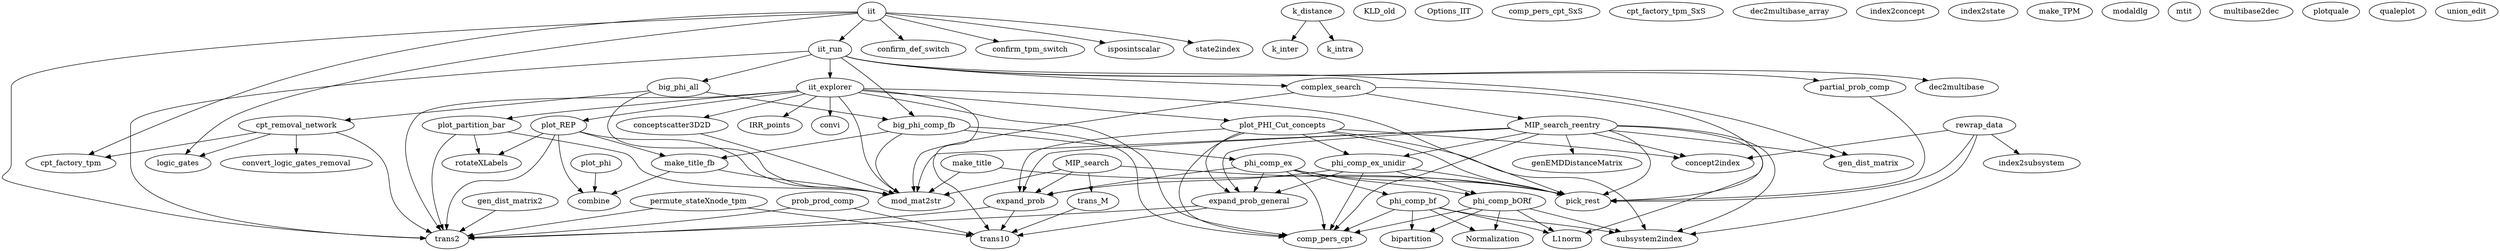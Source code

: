 /* Created by mdot for Matlab */
digraph m2html {
  MIP_search -> expand_prob;
  MIP_search -> mod_mat2str;
  MIP_search -> pick_rest;
  MIP_search -> trans_M;
  MIP_search_reentry -> L1norm;
  MIP_search_reentry -> comp_pers_cpt;
  MIP_search_reentry -> concept2index;
  MIP_search_reentry -> expand_prob;
  MIP_search_reentry -> expand_prob_general;
  MIP_search_reentry -> genEMDDistanceMatrix;
  MIP_search_reentry -> gen_dist_matrix;
  MIP_search_reentry -> mod_mat2str;
  MIP_search_reentry -> phi_comp_ex_unidir;
  MIP_search_reentry -> pick_rest;
  MIP_search_reentry -> subsystem2index;
  big_phi_all -> big_phi_comp_fb;
  big_phi_all -> cpt_removal_network;
  big_phi_all -> mod_mat2str;
  big_phi_comp_fb -> comp_pers_cpt;
  big_phi_comp_fb -> make_title_fb;
  big_phi_comp_fb -> mod_mat2str;
  big_phi_comp_fb -> phi_comp_ex;
  complex_search -> MIP_search_reentry;
  complex_search -> mod_mat2str;
  complex_search -> pick_rest;
  conceptscatter3D2D -> mod_mat2str;
  cpt_removal_network -> convert_logic_gates_removal;
  cpt_removal_network -> cpt_factory_tpm;
  cpt_removal_network -> logic_gates;
  cpt_removal_network -> trans2;
  expand_prob -> trans10;
  expand_prob -> trans2;
  expand_prob_general -> trans10;
  expand_prob_general -> trans2;
  gen_dist_matrix2 -> trans2;
  iit -> confirm_def_switch;
  iit -> confirm_tpm_switch;
  iit -> cpt_factory_tpm;
  iit -> iit_run;
  iit -> isposintscalar;
  iit -> logic_gates;
  iit -> state2index;
  iit -> trans2;
  iit_explorer -> IRR_points;
  iit_explorer -> comp_pers_cpt;
  iit_explorer -> conceptscatter3D2D;
  iit_explorer -> convi;
  iit_explorer -> mod_mat2str;
  iit_explorer -> pick_rest;
  iit_explorer -> plot_PHI_Cut_concepts;
  iit_explorer -> plot_REP;
  iit_explorer -> plot_partition_bar;
  iit_explorer -> trans10;
  iit_explorer -> trans2;
  iit_run -> big_phi_all;
  iit_run -> big_phi_comp_fb;
  iit_run -> complex_search;
  iit_run -> dec2multibase;
  iit_run -> gen_dist_matrix;
  iit_run -> iit_explorer;
  iit_run -> partial_prob_comp;
  iit_run -> trans2;
  k_distance -> k_inter;
  k_distance -> k_intra;
  make_title -> mod_mat2str;
  make_title -> pick_rest;
  make_title_fb -> combine;
  make_title_fb -> mod_mat2str;
  partial_prob_comp -> pick_rest;
  permute_stateXnode_tpm -> trans10;
  permute_stateXnode_tpm -> trans2;
  phi_comp_bORf -> L1norm;
  phi_comp_bORf -> Normalization;
  phi_comp_bORf -> bipartition;
  phi_comp_bORf -> comp_pers_cpt;
  phi_comp_bORf -> subsystem2index;
  phi_comp_bf -> L1norm;
  phi_comp_bf -> Normalization;
  phi_comp_bf -> bipartition;
  phi_comp_bf -> comp_pers_cpt;
  phi_comp_bf -> subsystem2index;
  phi_comp_ex -> comp_pers_cpt;
  phi_comp_ex -> expand_prob;
  phi_comp_ex -> expand_prob_general;
  phi_comp_ex -> phi_comp_bORf;
  phi_comp_ex -> phi_comp_bf;
  phi_comp_ex -> pick_rest;
  phi_comp_ex_unidir -> comp_pers_cpt;
  phi_comp_ex_unidir -> expand_prob;
  phi_comp_ex_unidir -> expand_prob_general;
  phi_comp_ex_unidir -> phi_comp_bORf;
  phi_comp_ex_unidir -> pick_rest;
  plot_PHI_Cut_concepts -> comp_pers_cpt;
  plot_PHI_Cut_concepts -> concept2index;
  plot_PHI_Cut_concepts -> expand_prob;
  plot_PHI_Cut_concepts -> expand_prob_general;
  plot_PHI_Cut_concepts -> phi_comp_ex_unidir;
  plot_PHI_Cut_concepts -> pick_rest;
  plot_PHI_Cut_concepts -> subsystem2index;
  plot_REP -> combine;
  plot_REP -> make_title_fb;
  plot_REP -> mod_mat2str;
  plot_REP -> rotateXLabels;
  plot_REP -> trans2;
  plot_partition_bar -> mod_mat2str;
  plot_partition_bar -> rotateXLabels;
  plot_partition_bar -> trans2;
  plot_phi -> combine;
  prob_prod_comp -> trans10;
  prob_prod_comp -> trans2;
  rewrap_data -> concept2index;
  rewrap_data -> index2subsystem;
  rewrap_data -> pick_rest;
  rewrap_data -> subsystem2index;
  trans_M -> trans10;

  IRR_points [URL="IRR_points.html"];
  KLD_old [URL="KLD_old.html"];
  L1norm [URL="L1norm.html"];
  MIP_search [URL="MIP_search.html"];
  MIP_search_reentry [URL="MIP_search_reentry.html"];
  Normalization [URL="Normalization.html"];
  Options_IIT [URL="Options_IIT.html"];
  big_phi_all [URL="big_phi_all.html"];
  big_phi_comp_fb [URL="big_phi_comp_fb.html"];
  bipartition [URL="bipartition.html"];
  combine [URL="combine.html"];
  comp_pers_cpt [URL="comp_pers_cpt.html"];
  comp_pers_cpt_SxS [URL="comp_pers_cpt_SxS.html"];
  complex_search [URL="complex_search.html"];
  concept2index [URL="concept2index.html"];
  conceptscatter3D2D [URL="conceptscatter3D2D.html"];
  confirm_def_switch [URL="confirm_def_switch.html"];
  confirm_tpm_switch [URL="confirm_tpm_switch.html"];
  convert_logic_gates_removal [URL="convert_logic_gates_removal.html"];
  convi [URL="convi.html"];
  cpt_factory_tpm [URL="cpt_factory_tpm.html"];
  cpt_factory_tpm_SxS [URL="cpt_factory_tpm_SxS.html"];
  cpt_removal_network [URL="cpt_removal_network.html"];
  dec2multibase [URL="dec2multibase.html"];
  dec2multibase_array [URL="dec2multibase_array.html"];
  expand_prob [URL="expand_prob.html"];
  expand_prob_general [URL="expand_prob_general.html"];
  genEMDDistanceMatrix [URL="genEMDDistanceMatrix.html"];
  gen_dist_matrix [URL="gen_dist_matrix.html"];
  gen_dist_matrix2 [URL="gen_dist_matrix2.html"];
  iit [URL="iit.html"];
  iit_explorer [URL="iit_explorer.html"];
  iit_run [URL="iit_run.html"];
  index2concept [URL="index2concept.html"];
  index2state [URL="index2state.html"];
  index2subsystem [URL="index2subsystem.html"];
  isposintscalar [URL="isposintscalar.html"];
  k_distance [URL="k_distance.html"];
  k_inter [URL="k_inter.html"];
  k_intra [URL="k_intra.html"];
  logic_gates [URL="logic_gates.html"];
  make_TPM [URL="make_TPM.html"];
  make_title [URL="make_title.html"];
  make_title_fb [URL="make_title_fb.html"];
  mod_mat2str [URL="mod_mat2str.html"];
  modaldlg [URL="modaldlg.html"];
  mtit [URL="mtit.html"];
  multibase2dec [URL="multibase2dec.html"];
  partial_prob_comp [URL="partial_prob_comp.html"];
  permute_stateXnode_tpm [URL="permute_stateXnode_tpm.html"];
  phi_comp_bORf [URL="phi_comp_bORf.html"];
  phi_comp_bf [URL="phi_comp_bf.html"];
  phi_comp_ex [URL="phi_comp_ex.html"];
  phi_comp_ex_unidir [URL="phi_comp_ex_unidir.html"];
  pick_rest [URL="pick_rest.html"];
  plot_PHI_Cut_concepts [URL="plot_PHI_Cut_concepts.html"];
  plot_REP [URL="plot_REP.html"];
  plot_partition_bar [URL="plot_partition_bar.html"];
  plot_phi [URL="plot_phi.html"];
  plotquale [URL="plotquale.html"];
  prob_prod_comp [URL="prob_prod_comp.html"];
  qualeplot [URL="qualeplot.html"];
  rewrap_data [URL="rewrap_data.html"];
  rotateXLabels [URL="rotateXLabels.html"];
  state2index [URL="state2index.html"];
  subsystem2index [URL="subsystem2index.html"];
  trans10 [URL="trans10.html"];
  trans2 [URL="trans2.html"];
  trans_M [URL="trans_M.html"];
  union_edit [URL="union_edit.html"];
}